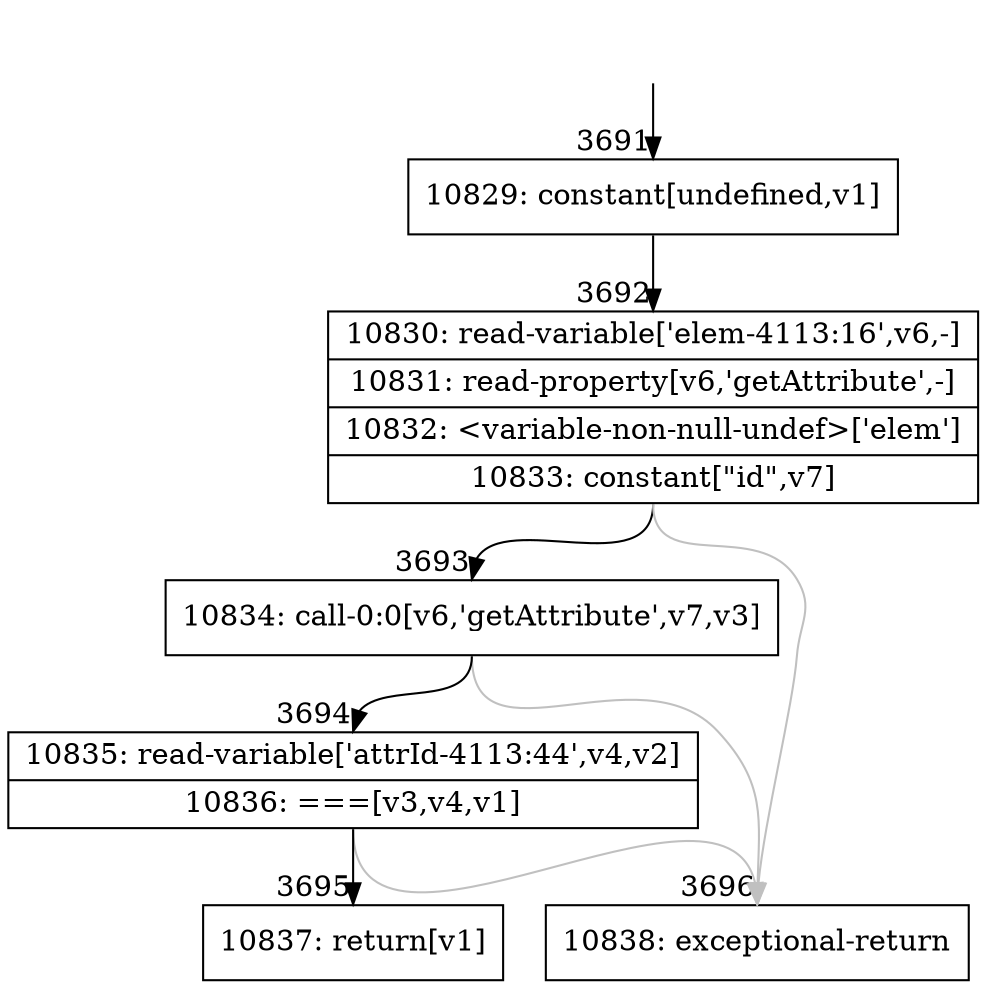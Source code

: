 digraph {
rankdir="TD"
BB_entry243[shape=none,label=""];
BB_entry243 -> BB3691 [tailport=s, headport=n, headlabel="    3691"]
BB3691 [shape=record label="{10829: constant[undefined,v1]}" ] 
BB3691 -> BB3692 [tailport=s, headport=n, headlabel="      3692"]
BB3692 [shape=record label="{10830: read-variable['elem-4113:16',v6,-]|10831: read-property[v6,'getAttribute',-]|10832: \<variable-non-null-undef\>['elem']|10833: constant[\"id\",v7]}" ] 
BB3692 -> BB3693 [tailport=s, headport=n, headlabel="      3693"]
BB3692 -> BB3696 [tailport=s, headport=n, color=gray, headlabel="      3696"]
BB3693 [shape=record label="{10834: call-0:0[v6,'getAttribute',v7,v3]}" ] 
BB3693 -> BB3694 [tailport=s, headport=n, headlabel="      3694"]
BB3693 -> BB3696 [tailport=s, headport=n, color=gray]
BB3694 [shape=record label="{10835: read-variable['attrId-4113:44',v4,v2]|10836: ===[v3,v4,v1]}" ] 
BB3694 -> BB3695 [tailport=s, headport=n, headlabel="      3695"]
BB3694 -> BB3696 [tailport=s, headport=n, color=gray]
BB3695 [shape=record label="{10837: return[v1]}" ] 
BB3696 [shape=record label="{10838: exceptional-return}" ] 
}
